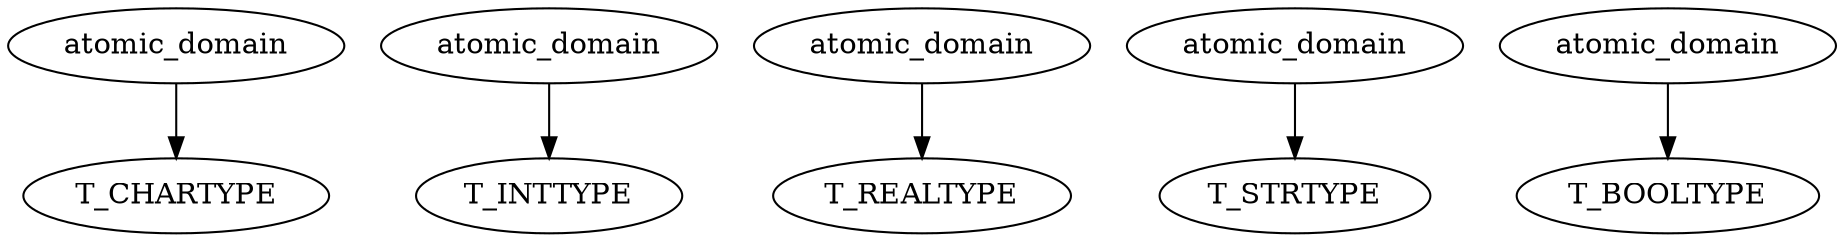 digraph {
	rankdir="TB";
	atomic_domain1 [label="atomic_domain" URL="\ref Satomic_domain"];
	atomic_domain2 [label="atomic_domain" URL="\ref Satomic_domain"];
	atomic_domain3 [label="atomic_domain" URL="\ref Satomic_domain"];
	atomic_domain4 [label="atomic_domain" URL="\ref Satomic_domain"];
	atomic_domain5 [label="atomic_domain" URL="\ref Satomic_domain"];
	
	subgraph {
		rank="same";
		T_CHARTYPE;
		T_INTTYPE;
		T_REALTYPE;
		T_STRTYPE;
		T_BOOLTYPE;
	}
	
	atomic_domain1 -> T_CHARTYPE;
	atomic_domain2 -> T_INTTYPE;
	atomic_domain3 -> T_REALTYPE;
	atomic_domain4 -> T_STRTYPE;
	atomic_domain5 -> T_BOOLTYPE;
}